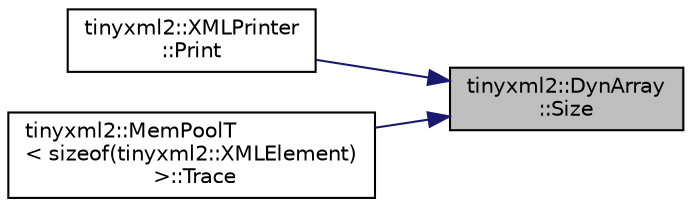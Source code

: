digraph "tinyxml2::DynArray::Size"
{
 // LATEX_PDF_SIZE
  edge [fontname="Helvetica",fontsize="10",labelfontname="Helvetica",labelfontsize="10"];
  node [fontname="Helvetica",fontsize="10",shape=record];
  rankdir="RL";
  Node1 [label="tinyxml2::DynArray\l::Size",height=0.2,width=0.4,color="black", fillcolor="grey75", style="filled", fontcolor="black",tooltip=" "];
  Node1 -> Node2 [dir="back",color="midnightblue",fontsize="10",style="solid",fontname="Helvetica"];
  Node2 [label="tinyxml2::XMLPrinter\l::Print",height=0.2,width=0.4,color="black", fillcolor="white", style="filled",URL="$classtinyxml2_1_1XMLPrinter.html#ab30210a7f32e45634e7a45137bf6fdf6",tooltip=" "];
  Node1 -> Node3 [dir="back",color="midnightblue",fontsize="10",style="solid",fontname="Helvetica"];
  Node3 [label="tinyxml2::MemPoolT\l\< sizeof(tinyxml2::XMLElement)\l \>::Trace",height=0.2,width=0.4,color="black", fillcolor="white", style="filled",URL="$classtinyxml2_1_1MemPoolT.html#a47eefbd934ef70d973ea41d41ab5f239",tooltip=" "];
}
